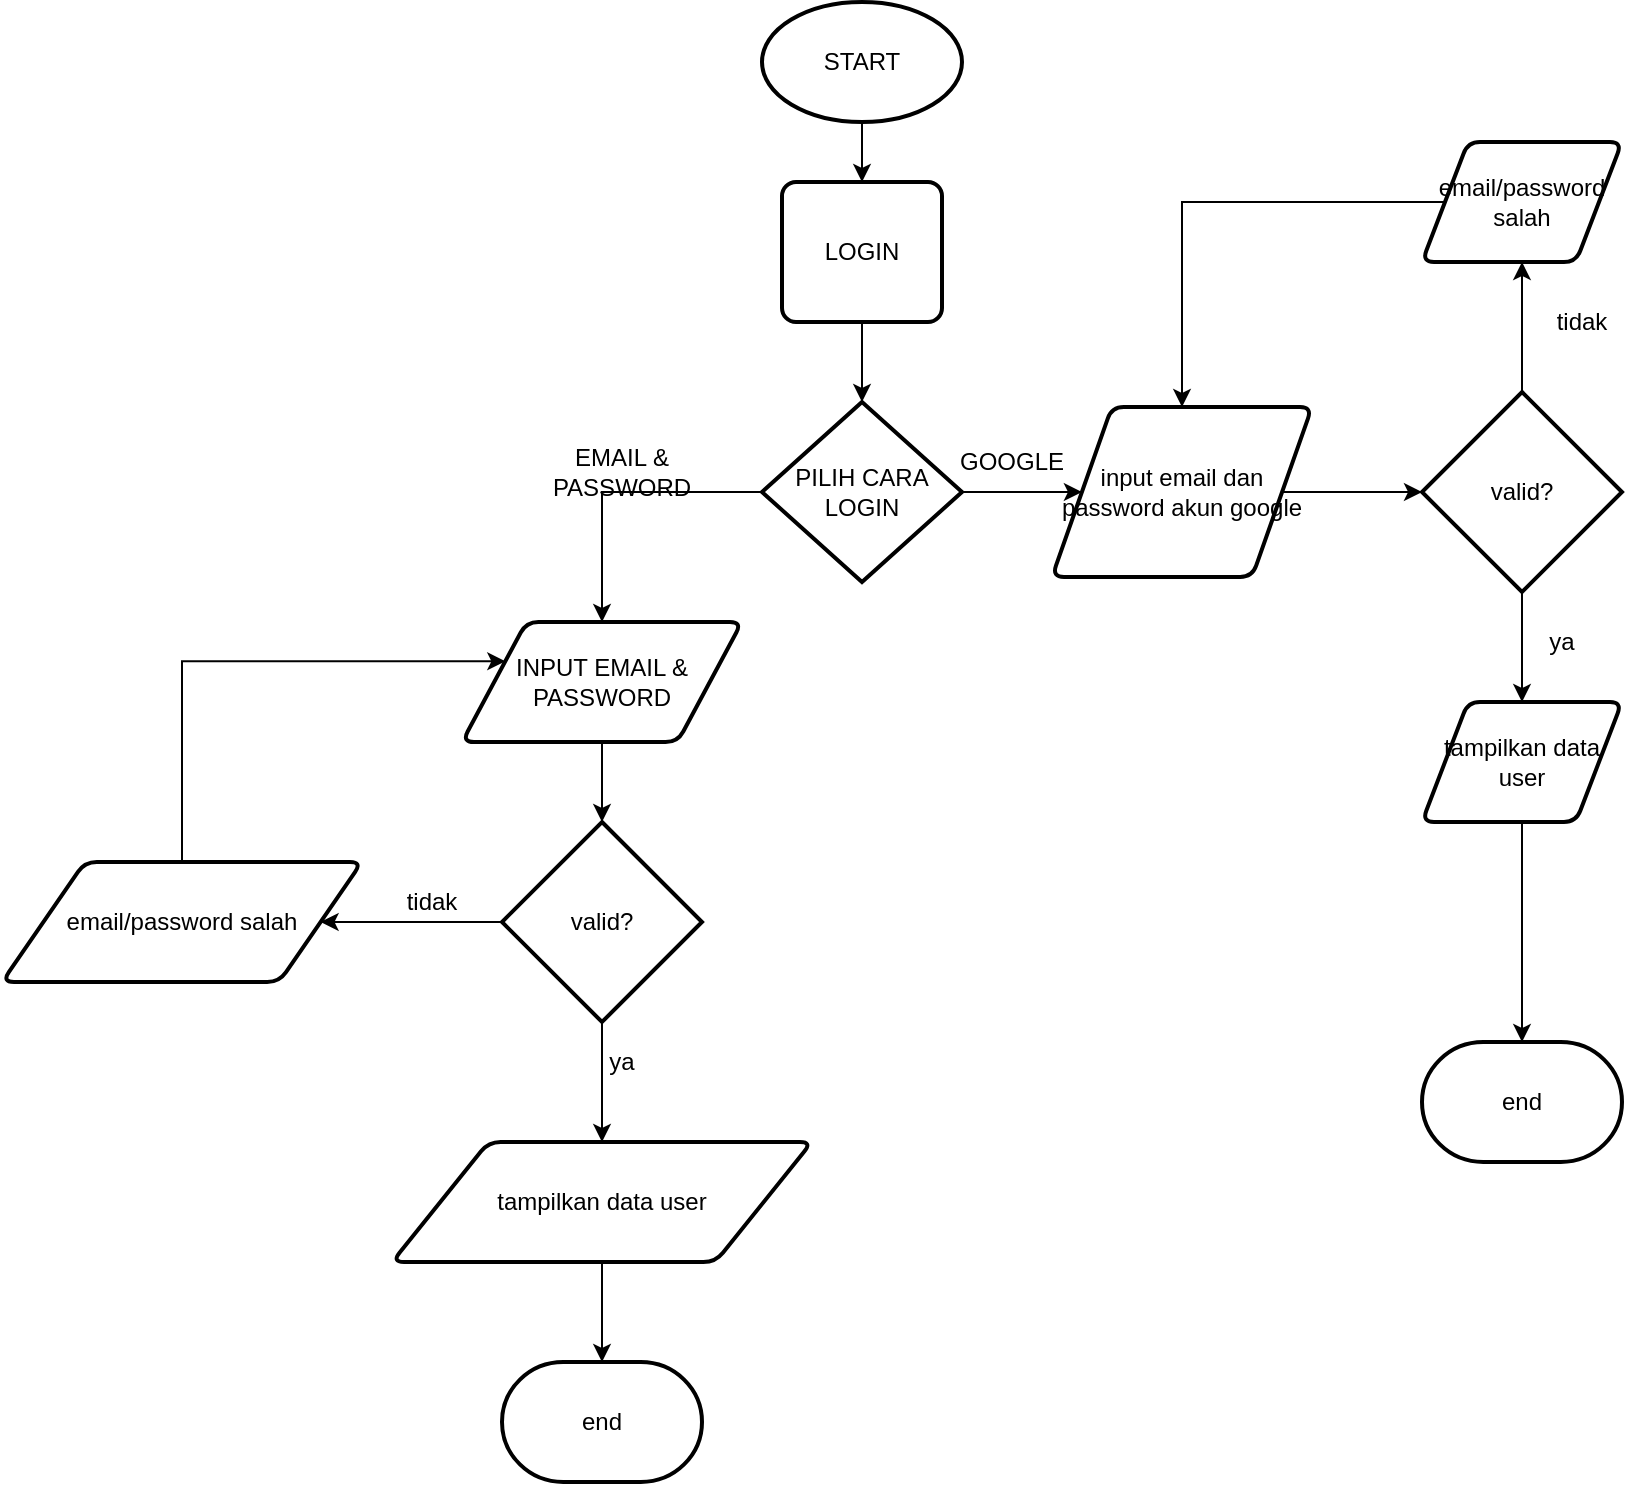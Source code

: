 <mxfile version="14.9.9" type="github">
  <diagram name="Page-1" id="74e2e168-ea6b-b213-b513-2b3c1d86103e">
    <mxGraphModel dx="2121" dy="551" grid="1" gridSize="10" guides="1" tooltips="1" connect="1" arrows="1" fold="1" page="1" pageScale="1" pageWidth="1100" pageHeight="850" background="none" math="0" shadow="0">
      <root>
        <mxCell id="0" />
        <mxCell id="1" parent="0" />
        <mxCell id="CYi59UbCX07F4n_8gZ2N-5" style="edgeStyle=orthogonalEdgeStyle;rounded=0;orthogonalLoop=1;jettySize=auto;html=1;" edge="1" parent="1" source="CYi59UbCX07F4n_8gZ2N-2" target="CYi59UbCX07F4n_8gZ2N-4">
          <mxGeometry relative="1" as="geometry" />
        </mxCell>
        <mxCell id="CYi59UbCX07F4n_8gZ2N-2" value="START" style="strokeWidth=2;html=1;shape=mxgraph.flowchart.start_1;whiteSpace=wrap;" vertex="1" parent="1">
          <mxGeometry x="340" y="40" width="100" height="60" as="geometry" />
        </mxCell>
        <mxCell id="CYi59UbCX07F4n_8gZ2N-7" style="edgeStyle=orthogonalEdgeStyle;rounded=0;orthogonalLoop=1;jettySize=auto;html=1;" edge="1" parent="1" source="CYi59UbCX07F4n_8gZ2N-4" target="CYi59UbCX07F4n_8gZ2N-6">
          <mxGeometry relative="1" as="geometry" />
        </mxCell>
        <mxCell id="CYi59UbCX07F4n_8gZ2N-4" value="LOGIN" style="rounded=1;whiteSpace=wrap;html=1;absoluteArcSize=1;arcSize=14;strokeWidth=2;" vertex="1" parent="1">
          <mxGeometry x="350" y="130" width="80" height="70" as="geometry" />
        </mxCell>
        <mxCell id="CYi59UbCX07F4n_8gZ2N-26" style="edgeStyle=orthogonalEdgeStyle;rounded=0;orthogonalLoop=1;jettySize=auto;html=1;" edge="1" parent="1" source="CYi59UbCX07F4n_8gZ2N-6" target="CYi59UbCX07F4n_8gZ2N-14">
          <mxGeometry relative="1" as="geometry" />
        </mxCell>
        <mxCell id="CYi59UbCX07F4n_8gZ2N-31" style="edgeStyle=orthogonalEdgeStyle;rounded=0;orthogonalLoop=1;jettySize=auto;html=1;" edge="1" parent="1" source="CYi59UbCX07F4n_8gZ2N-6" target="CYi59UbCX07F4n_8gZ2N-30">
          <mxGeometry relative="1" as="geometry" />
        </mxCell>
        <mxCell id="CYi59UbCX07F4n_8gZ2N-6" value="&lt;div&gt;PILIH CARA&lt;/div&gt;&lt;div&gt;LOGIN&lt;br&gt;&lt;/div&gt;" style="strokeWidth=2;html=1;shape=mxgraph.flowchart.decision;whiteSpace=wrap;" vertex="1" parent="1">
          <mxGeometry x="340" y="240" width="100" height="90" as="geometry" />
        </mxCell>
        <mxCell id="CYi59UbCX07F4n_8gZ2N-8" value="GOOGLE" style="text;html=1;strokeColor=none;fillColor=none;align=center;verticalAlign=middle;whiteSpace=wrap;rounded=0;" vertex="1" parent="1">
          <mxGeometry x="445" y="260" width="40" height="20" as="geometry" />
        </mxCell>
        <mxCell id="CYi59UbCX07F4n_8gZ2N-10" value="EMAIL &amp;amp; PASSWORD" style="text;html=1;strokeColor=none;fillColor=none;align=center;verticalAlign=middle;whiteSpace=wrap;rounded=0;" vertex="1" parent="1">
          <mxGeometry x="210" y="270" width="120" height="10" as="geometry" />
        </mxCell>
        <mxCell id="CYi59UbCX07F4n_8gZ2N-17" style="edgeStyle=orthogonalEdgeStyle;rounded=0;orthogonalLoop=1;jettySize=auto;html=1;" edge="1" parent="1" source="CYi59UbCX07F4n_8gZ2N-14" target="CYi59UbCX07F4n_8gZ2N-16">
          <mxGeometry relative="1" as="geometry" />
        </mxCell>
        <mxCell id="CYi59UbCX07F4n_8gZ2N-14" value="INPUT EMAIL &amp;amp; PASSWORD" style="shape=parallelogram;html=1;strokeWidth=2;perimeter=parallelogramPerimeter;whiteSpace=wrap;rounded=1;arcSize=12;size=0.23;" vertex="1" parent="1">
          <mxGeometry x="190" y="350" width="140" height="60" as="geometry" />
        </mxCell>
        <mxCell id="CYi59UbCX07F4n_8gZ2N-21" style="edgeStyle=orthogonalEdgeStyle;rounded=0;orthogonalLoop=1;jettySize=auto;html=1;" edge="1" parent="1" source="CYi59UbCX07F4n_8gZ2N-16" target="CYi59UbCX07F4n_8gZ2N-18">
          <mxGeometry relative="1" as="geometry" />
        </mxCell>
        <mxCell id="CYi59UbCX07F4n_8gZ2N-24" style="edgeStyle=orthogonalEdgeStyle;rounded=0;orthogonalLoop=1;jettySize=auto;html=1;" edge="1" parent="1" source="CYi59UbCX07F4n_8gZ2N-16" target="CYi59UbCX07F4n_8gZ2N-23">
          <mxGeometry relative="1" as="geometry" />
        </mxCell>
        <mxCell id="CYi59UbCX07F4n_8gZ2N-16" value="valid?" style="strokeWidth=2;html=1;shape=mxgraph.flowchart.decision;whiteSpace=wrap;" vertex="1" parent="1">
          <mxGeometry x="210" y="450" width="100" height="100" as="geometry" />
        </mxCell>
        <mxCell id="CYi59UbCX07F4n_8gZ2N-29" style="edgeStyle=orthogonalEdgeStyle;rounded=0;orthogonalLoop=1;jettySize=auto;html=1;entryX=0;entryY=0.25;entryDx=0;entryDy=0;" edge="1" parent="1" source="CYi59UbCX07F4n_8gZ2N-18" target="CYi59UbCX07F4n_8gZ2N-14">
          <mxGeometry relative="1" as="geometry">
            <Array as="points">
              <mxPoint x="50" y="370" />
            </Array>
          </mxGeometry>
        </mxCell>
        <mxCell id="CYi59UbCX07F4n_8gZ2N-18" value="email/password salah" style="shape=parallelogram;html=1;strokeWidth=2;perimeter=parallelogramPerimeter;whiteSpace=wrap;rounded=1;arcSize=12;size=0.23;" vertex="1" parent="1">
          <mxGeometry x="-40" y="470" width="180" height="60" as="geometry" />
        </mxCell>
        <mxCell id="CYi59UbCX07F4n_8gZ2N-22" value="tidak" style="text;html=1;strokeColor=none;fillColor=none;align=center;verticalAlign=middle;whiteSpace=wrap;rounded=0;" vertex="1" parent="1">
          <mxGeometry x="155" y="480" width="40" height="20" as="geometry" />
        </mxCell>
        <mxCell id="CYi59UbCX07F4n_8gZ2N-43" style="edgeStyle=orthogonalEdgeStyle;rounded=0;orthogonalLoop=1;jettySize=auto;html=1;" edge="1" parent="1" source="CYi59UbCX07F4n_8gZ2N-23" target="CYi59UbCX07F4n_8gZ2N-42">
          <mxGeometry relative="1" as="geometry" />
        </mxCell>
        <mxCell id="CYi59UbCX07F4n_8gZ2N-23" value="tampilkan data user" style="shape=parallelogram;html=1;strokeWidth=2;perimeter=parallelogramPerimeter;whiteSpace=wrap;rounded=1;arcSize=12;size=0.23;" vertex="1" parent="1">
          <mxGeometry x="155" y="610" width="210" height="60" as="geometry" />
        </mxCell>
        <mxCell id="CYi59UbCX07F4n_8gZ2N-25" value="ya" style="text;html=1;strokeColor=none;fillColor=none;align=center;verticalAlign=middle;whiteSpace=wrap;rounded=0;" vertex="1" parent="1">
          <mxGeometry x="250" y="560" width="40" height="20" as="geometry" />
        </mxCell>
        <mxCell id="CYi59UbCX07F4n_8gZ2N-33" style="edgeStyle=orthogonalEdgeStyle;rounded=0;orthogonalLoop=1;jettySize=auto;html=1;" edge="1" parent="1" source="CYi59UbCX07F4n_8gZ2N-30" target="CYi59UbCX07F4n_8gZ2N-32">
          <mxGeometry relative="1" as="geometry" />
        </mxCell>
        <mxCell id="CYi59UbCX07F4n_8gZ2N-30" value="input email dan password akun google" style="shape=parallelogram;html=1;strokeWidth=2;perimeter=parallelogramPerimeter;whiteSpace=wrap;rounded=1;arcSize=12;size=0.23;" vertex="1" parent="1">
          <mxGeometry x="485" y="242.5" width="130" height="85" as="geometry" />
        </mxCell>
        <mxCell id="CYi59UbCX07F4n_8gZ2N-35" style="edgeStyle=orthogonalEdgeStyle;rounded=0;orthogonalLoop=1;jettySize=auto;html=1;" edge="1" parent="1" source="CYi59UbCX07F4n_8gZ2N-32" target="CYi59UbCX07F4n_8gZ2N-34">
          <mxGeometry relative="1" as="geometry" />
        </mxCell>
        <mxCell id="CYi59UbCX07F4n_8gZ2N-38" style="edgeStyle=orthogonalEdgeStyle;rounded=0;orthogonalLoop=1;jettySize=auto;html=1;" edge="1" parent="1" source="CYi59UbCX07F4n_8gZ2N-32" target="CYi59UbCX07F4n_8gZ2N-37">
          <mxGeometry relative="1" as="geometry" />
        </mxCell>
        <mxCell id="CYi59UbCX07F4n_8gZ2N-32" value="valid?" style="strokeWidth=2;html=1;shape=mxgraph.flowchart.decision;whiteSpace=wrap;" vertex="1" parent="1">
          <mxGeometry x="670" y="235" width="100" height="100" as="geometry" />
        </mxCell>
        <mxCell id="CYi59UbCX07F4n_8gZ2N-36" style="edgeStyle=orthogonalEdgeStyle;rounded=0;orthogonalLoop=1;jettySize=auto;html=1;" edge="1" parent="1" source="CYi59UbCX07F4n_8gZ2N-34" target="CYi59UbCX07F4n_8gZ2N-30">
          <mxGeometry relative="1" as="geometry" />
        </mxCell>
        <mxCell id="CYi59UbCX07F4n_8gZ2N-34" value="email/password salah" style="shape=parallelogram;html=1;strokeWidth=2;perimeter=parallelogramPerimeter;whiteSpace=wrap;rounded=1;arcSize=12;size=0.23;" vertex="1" parent="1">
          <mxGeometry x="670" y="110" width="100" height="60" as="geometry" />
        </mxCell>
        <mxCell id="CYi59UbCX07F4n_8gZ2N-46" style="edgeStyle=orthogonalEdgeStyle;rounded=0;orthogonalLoop=1;jettySize=auto;html=1;" edge="1" parent="1" source="CYi59UbCX07F4n_8gZ2N-37" target="CYi59UbCX07F4n_8gZ2N-44">
          <mxGeometry relative="1" as="geometry" />
        </mxCell>
        <mxCell id="CYi59UbCX07F4n_8gZ2N-37" value="tampilkan data user" style="shape=parallelogram;html=1;strokeWidth=2;perimeter=parallelogramPerimeter;whiteSpace=wrap;rounded=1;arcSize=12;size=0.23;" vertex="1" parent="1">
          <mxGeometry x="670" y="390" width="100" height="60" as="geometry" />
        </mxCell>
        <mxCell id="CYi59UbCX07F4n_8gZ2N-39" value="tidak" style="text;html=1;strokeColor=none;fillColor=none;align=center;verticalAlign=middle;whiteSpace=wrap;rounded=0;" vertex="1" parent="1">
          <mxGeometry x="730" y="190" width="40" height="20" as="geometry" />
        </mxCell>
        <mxCell id="CYi59UbCX07F4n_8gZ2N-40" value="ya" style="text;html=1;strokeColor=none;fillColor=none;align=center;verticalAlign=middle;whiteSpace=wrap;rounded=0;" vertex="1" parent="1">
          <mxGeometry x="720" y="350" width="40" height="20" as="geometry" />
        </mxCell>
        <mxCell id="CYi59UbCX07F4n_8gZ2N-42" value="end" style="strokeWidth=2;html=1;shape=mxgraph.flowchart.terminator;whiteSpace=wrap;" vertex="1" parent="1">
          <mxGeometry x="210" y="720" width="100" height="60" as="geometry" />
        </mxCell>
        <mxCell id="CYi59UbCX07F4n_8gZ2N-44" value="end" style="strokeWidth=2;html=1;shape=mxgraph.flowchart.terminator;whiteSpace=wrap;" vertex="1" parent="1">
          <mxGeometry x="670" y="560" width="100" height="60" as="geometry" />
        </mxCell>
      </root>
    </mxGraphModel>
  </diagram>
</mxfile>
